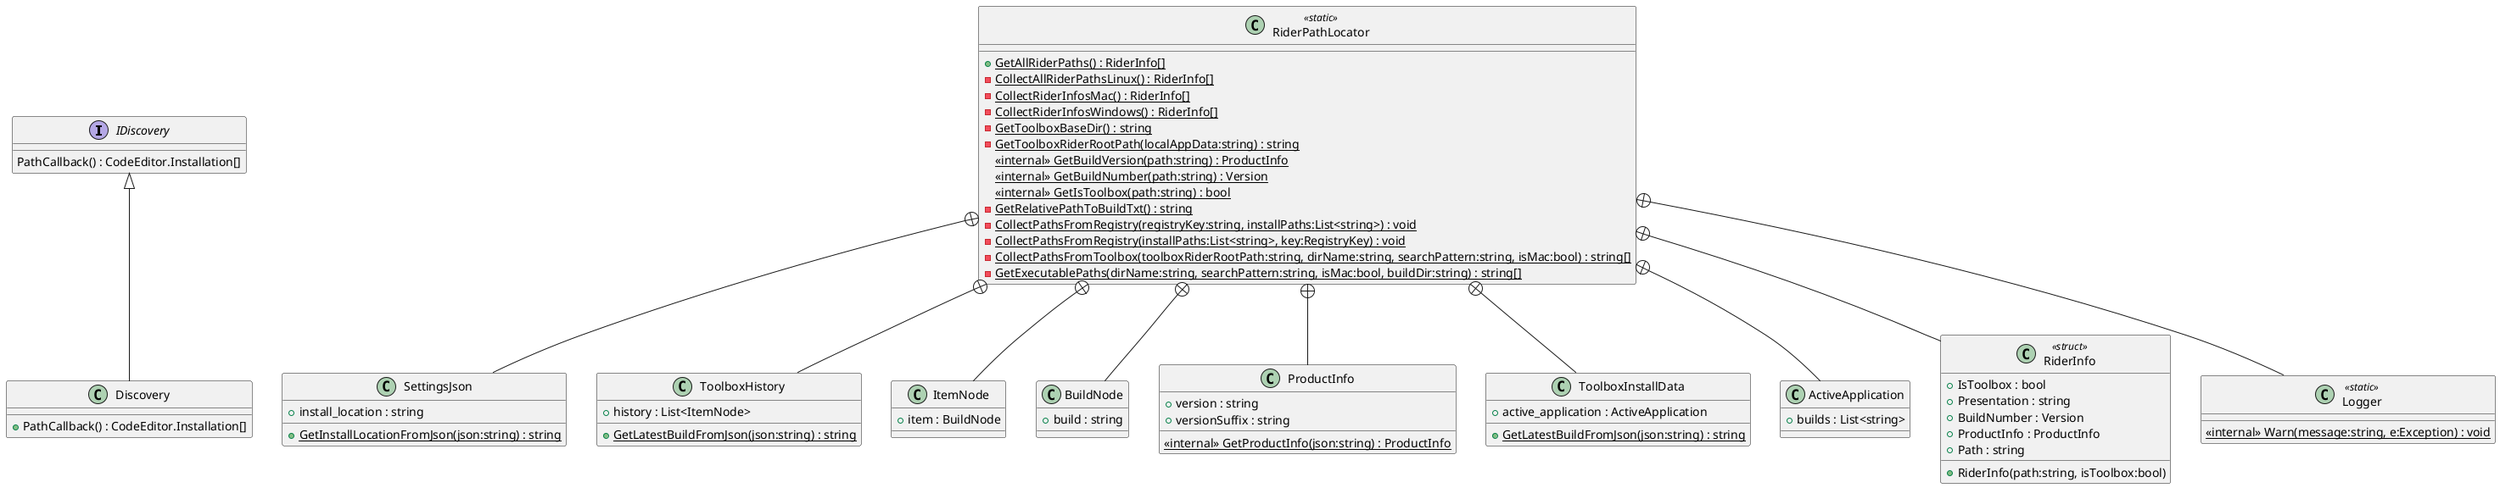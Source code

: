 @startuml
interface IDiscovery {
    PathCallback() : CodeEditor.Installation[]
}
class Discovery {
    + PathCallback() : CodeEditor.Installation[]
}
class RiderPathLocator <<static>> {
    + {static} GetAllRiderPaths() : RiderInfo[]
    - {static} CollectAllRiderPathsLinux() : RiderInfo[]
    - {static} CollectRiderInfosMac() : RiderInfo[]
    - {static} CollectRiderInfosWindows() : RiderInfo[]
    - {static} GetToolboxBaseDir() : string
    - {static} GetToolboxRiderRootPath(localAppData:string) : string
    <<internal>> {static} GetBuildVersion(path:string) : ProductInfo
    <<internal>> {static} GetBuildNumber(path:string) : Version
    <<internal>> {static} GetIsToolbox(path:string) : bool
    - {static} GetRelativePathToBuildTxt() : string
    - {static} CollectPathsFromRegistry(registryKey:string, installPaths:List<string>) : void
    - {static} CollectPathsFromRegistry(installPaths:List<string>, key:RegistryKey) : void
    - {static} CollectPathsFromToolbox(toolboxRiderRootPath:string, dirName:string, searchPattern:string, isMac:bool) : string[]
    - {static} GetExecutablePaths(dirName:string, searchPattern:string, isMac:bool, buildDir:string) : string[]
}
class SettingsJson {
    + install_location : string
    + {static} GetInstallLocationFromJson(json:string) : string
}
class ToolboxHistory {
    + history : List<ItemNode>
    + {static} GetLatestBuildFromJson(json:string) : string
}
class ItemNode {
    + item : BuildNode
}
class BuildNode {
    + build : string
}
class ProductInfo {
    + version : string
    + versionSuffix : string
    <<internal>> {static} GetProductInfo(json:string) : ProductInfo
}
class ToolboxInstallData {
    + active_application : ActiveApplication
    + {static} GetLatestBuildFromJson(json:string) : string
}
class ActiveApplication {
    + builds : List<string>
}
class RiderInfo <<struct>> {
    + IsToolbox : bool
    + Presentation : string
    + BuildNumber : Version
    + ProductInfo : ProductInfo
    + Path : string
    + RiderInfo(path:string, isToolbox:bool)
}
class Logger <<static>> {
    <<internal>> {static} Warn(message:string, e:Exception) : void
}
IDiscovery <|-- Discovery
RiderPathLocator +-- SettingsJson
RiderPathLocator +-- ToolboxHistory
RiderPathLocator +-- ItemNode
RiderPathLocator +-- BuildNode
RiderPathLocator +-- ProductInfo
RiderPathLocator +-- ToolboxInstallData
RiderPathLocator +-- ActiveApplication
RiderPathLocator +-- RiderInfo
RiderPathLocator +-- Logger
@enduml
